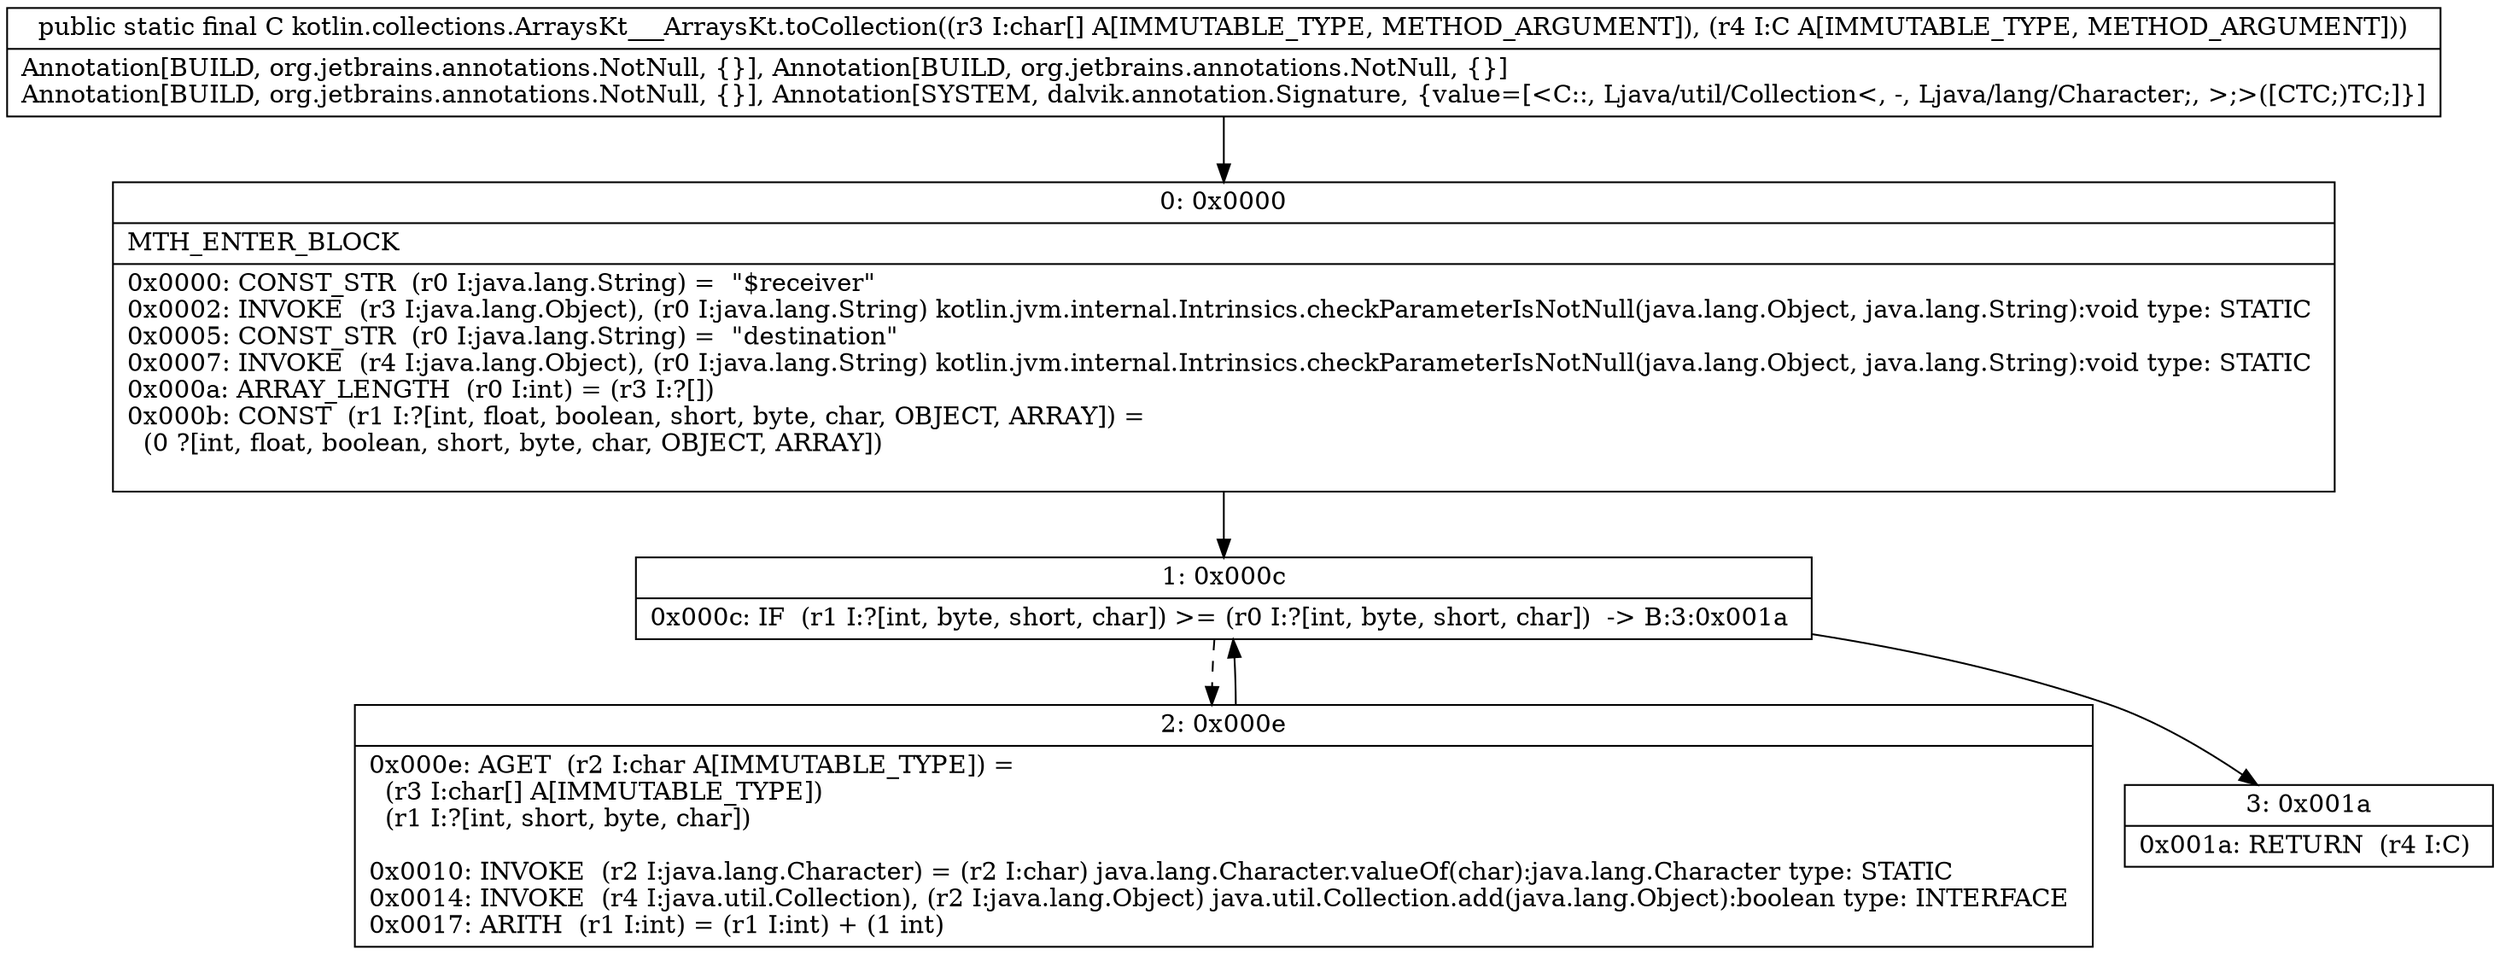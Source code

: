 digraph "CFG forkotlin.collections.ArraysKt___ArraysKt.toCollection([CLjava\/util\/Collection;)Ljava\/util\/Collection;" {
Node_0 [shape=record,label="{0\:\ 0x0000|MTH_ENTER_BLOCK\l|0x0000: CONST_STR  (r0 I:java.lang.String) =  \"$receiver\" \l0x0002: INVOKE  (r3 I:java.lang.Object), (r0 I:java.lang.String) kotlin.jvm.internal.Intrinsics.checkParameterIsNotNull(java.lang.Object, java.lang.String):void type: STATIC \l0x0005: CONST_STR  (r0 I:java.lang.String) =  \"destination\" \l0x0007: INVOKE  (r4 I:java.lang.Object), (r0 I:java.lang.String) kotlin.jvm.internal.Intrinsics.checkParameterIsNotNull(java.lang.Object, java.lang.String):void type: STATIC \l0x000a: ARRAY_LENGTH  (r0 I:int) = (r3 I:?[]) \l0x000b: CONST  (r1 I:?[int, float, boolean, short, byte, char, OBJECT, ARRAY]) = \l  (0 ?[int, float, boolean, short, byte, char, OBJECT, ARRAY])\l \l}"];
Node_1 [shape=record,label="{1\:\ 0x000c|0x000c: IF  (r1 I:?[int, byte, short, char]) \>= (r0 I:?[int, byte, short, char])  \-\> B:3:0x001a \l}"];
Node_2 [shape=record,label="{2\:\ 0x000e|0x000e: AGET  (r2 I:char A[IMMUTABLE_TYPE]) = \l  (r3 I:char[] A[IMMUTABLE_TYPE])\l  (r1 I:?[int, short, byte, char])\l \l0x0010: INVOKE  (r2 I:java.lang.Character) = (r2 I:char) java.lang.Character.valueOf(char):java.lang.Character type: STATIC \l0x0014: INVOKE  (r4 I:java.util.Collection), (r2 I:java.lang.Object) java.util.Collection.add(java.lang.Object):boolean type: INTERFACE \l0x0017: ARITH  (r1 I:int) = (r1 I:int) + (1 int) \l}"];
Node_3 [shape=record,label="{3\:\ 0x001a|0x001a: RETURN  (r4 I:C) \l}"];
MethodNode[shape=record,label="{public static final C kotlin.collections.ArraysKt___ArraysKt.toCollection((r3 I:char[] A[IMMUTABLE_TYPE, METHOD_ARGUMENT]), (r4 I:C A[IMMUTABLE_TYPE, METHOD_ARGUMENT]))  | Annotation[BUILD, org.jetbrains.annotations.NotNull, \{\}], Annotation[BUILD, org.jetbrains.annotations.NotNull, \{\}]\lAnnotation[BUILD, org.jetbrains.annotations.NotNull, \{\}], Annotation[SYSTEM, dalvik.annotation.Signature, \{value=[\<C::, Ljava\/util\/Collection\<, \-, Ljava\/lang\/Character;, \>;\>([CTC;)TC;]\}]\l}"];
MethodNode -> Node_0;
Node_0 -> Node_1;
Node_1 -> Node_2[style=dashed];
Node_1 -> Node_3;
Node_2 -> Node_1;
}

